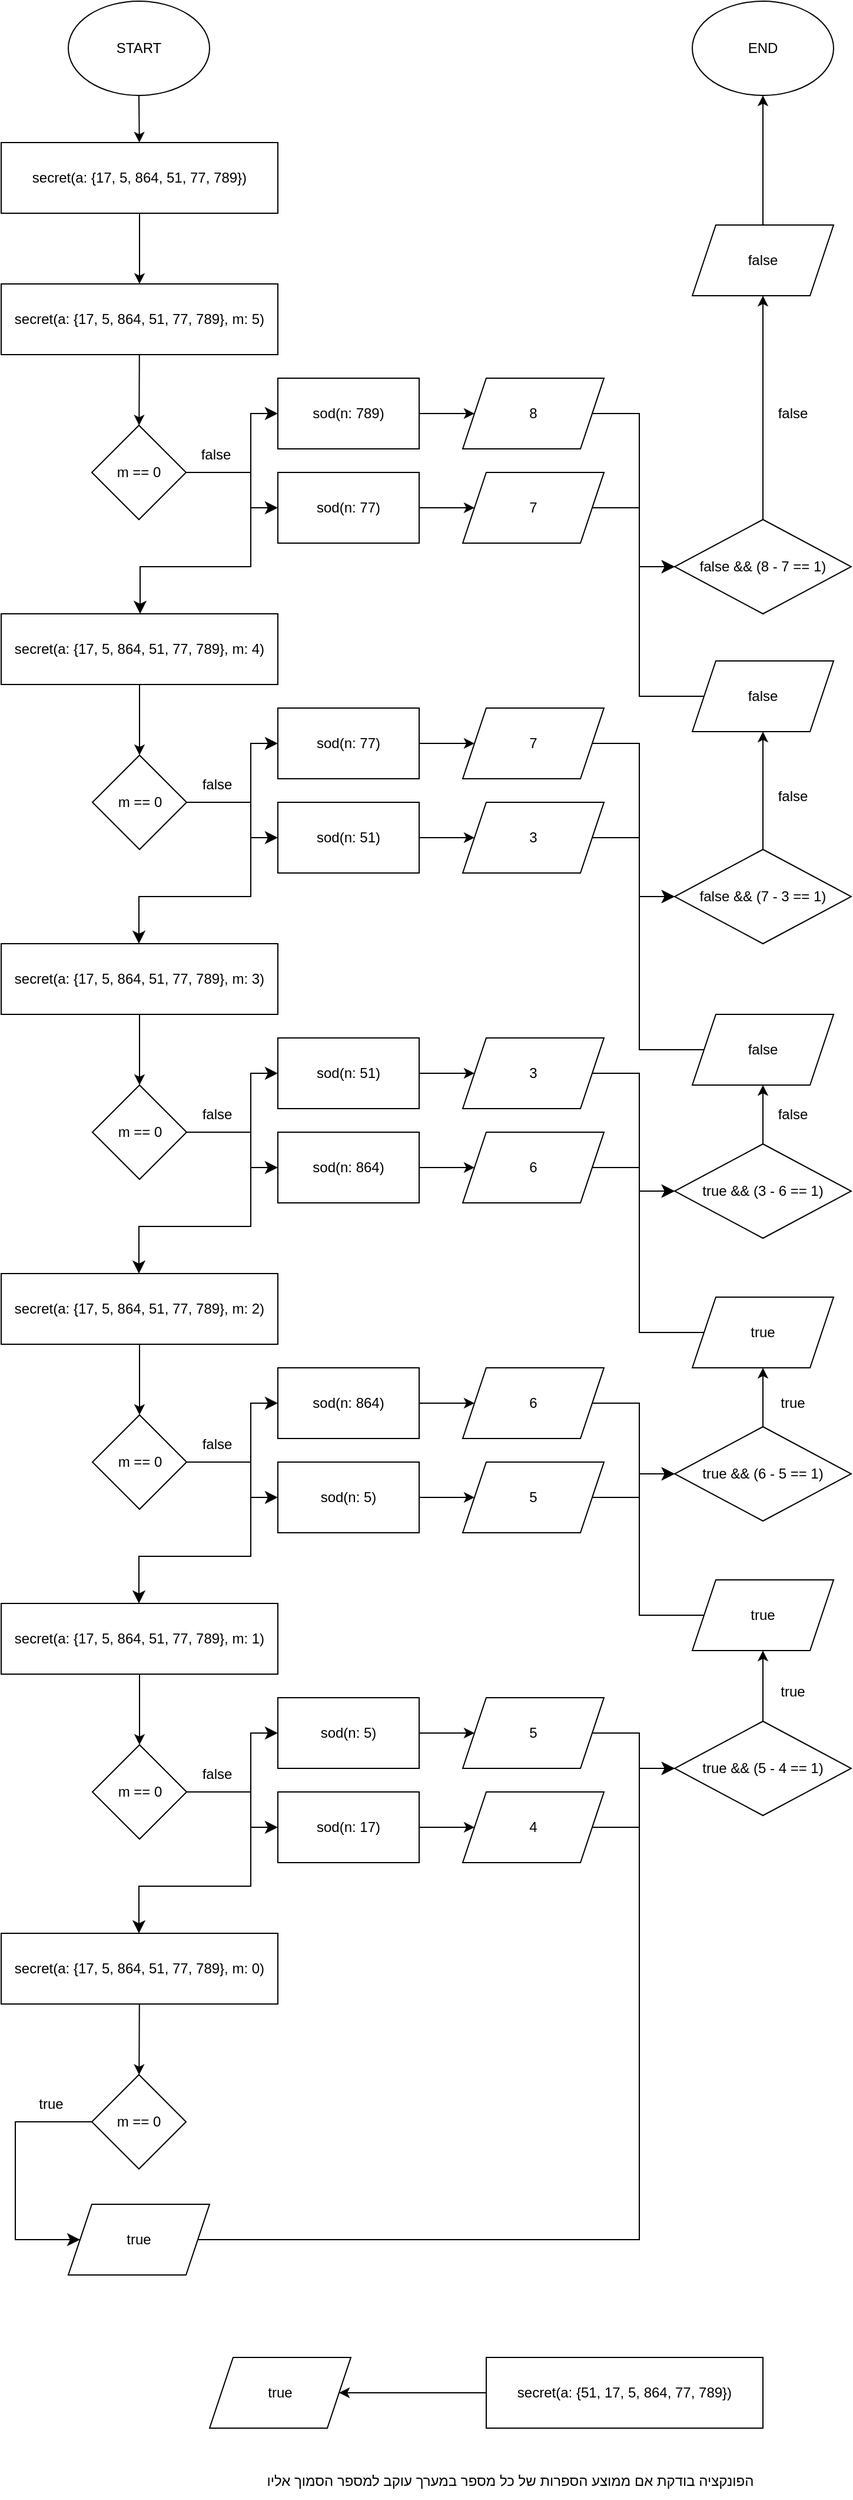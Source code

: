<mxfile>
    <diagram id="Z6ldYPp-Irapa0euUSAe" name="Page-1">
        <mxGraphModel dx="1107" dy="409" grid="1" gridSize="10" guides="1" tooltips="1" connect="1" arrows="1" fold="1" page="1" pageScale="1" pageWidth="850" pageHeight="1100" math="0" shadow="0">
            <root>
                <mxCell id="0"/>
                <mxCell id="1" parent="0"/>
                <mxCell id="4" style="edgeStyle=none;html=1;" edge="1" parent="1" source="2" target="3">
                    <mxGeometry relative="1" as="geometry"/>
                </mxCell>
                <mxCell id="2" value="START" style="ellipse;whiteSpace=wrap;html=1;" vertex="1" parent="1">
                    <mxGeometry x="135" y="40" width="120" height="80" as="geometry"/>
                </mxCell>
                <mxCell id="6" style="edgeStyle=none;html=1;" edge="1" parent="1" source="3" target="5">
                    <mxGeometry relative="1" as="geometry"/>
                </mxCell>
                <mxCell id="3" value="secret(a: {17, 5, 864, 51, 77, 789})" style="whiteSpace=wrap;html=1;" vertex="1" parent="1">
                    <mxGeometry x="78" y="160" width="235" height="60" as="geometry"/>
                </mxCell>
                <mxCell id="8" style="edgeStyle=none;html=1;" edge="1" parent="1" source="5" target="7">
                    <mxGeometry relative="1" as="geometry"/>
                </mxCell>
                <mxCell id="5" value="secret(a: {17, 5, 864, 51, 77, 789}, m: 5)" style="whiteSpace=wrap;html=1;" vertex="1" parent="1">
                    <mxGeometry x="78" y="280" width="235" height="60" as="geometry"/>
                </mxCell>
                <mxCell id="7" value="m == 0" style="rhombus;whiteSpace=wrap;html=1;" vertex="1" parent="1">
                    <mxGeometry x="155" y="400" width="80" height="80" as="geometry"/>
                </mxCell>
                <mxCell id="19" style="edgeStyle=none;html=1;" edge="1" parent="1" target="20">
                    <mxGeometry relative="1" as="geometry">
                        <mxPoint x="260" y="650" as="targetPoint"/>
                        <mxPoint x="433" y="470" as="sourcePoint"/>
                    </mxGeometry>
                </mxCell>
                <mxCell id="25" style="edgeStyle=none;html=1;" edge="1" parent="1" source="12" target="24">
                    <mxGeometry relative="1" as="geometry"/>
                </mxCell>
                <mxCell id="12" value="secret(a: {17, 5, 864, 51, 77, 789}, m: 4)" style="whiteSpace=wrap;html=1;" vertex="1" parent="1">
                    <mxGeometry x="78" y="560" width="235" height="60" as="geometry"/>
                </mxCell>
                <mxCell id="22" style="edgeStyle=none;html=1;" edge="1" parent="1" target="21">
                    <mxGeometry relative="1" as="geometry">
                        <mxPoint x="433" y="390" as="sourcePoint"/>
                    </mxGeometry>
                </mxCell>
                <mxCell id="15" value="" style="edgeStyle=segmentEdgeStyle;endArrow=classic;html=1;curved=0;rounded=0;endSize=8;startSize=8;sourcePerimeterSpacing=0;targetPerimeterSpacing=0;" edge="1" parent="1" source="7" target="12">
                    <mxGeometry width="100" relative="1" as="geometry">
                        <mxPoint x="140" y="530" as="sourcePoint"/>
                        <mxPoint x="240" y="570" as="targetPoint"/>
                        <Array as="points">
                            <mxPoint x="290" y="440"/>
                            <mxPoint x="290" y="520"/>
                            <mxPoint x="196" y="520"/>
                        </Array>
                    </mxGeometry>
                </mxCell>
                <mxCell id="16" value="" style="edgeStyle=segmentEdgeStyle;endArrow=classic;html=1;curved=0;rounded=0;endSize=8;startSize=8;sourcePerimeterSpacing=0;targetPerimeterSpacing=0;" edge="1" parent="1" source="7">
                    <mxGeometry width="100" relative="1" as="geometry">
                        <mxPoint x="195" y="480" as="sourcePoint"/>
                        <mxPoint x="313" y="470" as="targetPoint"/>
                        <Array as="points">
                            <mxPoint x="290" y="440"/>
                            <mxPoint x="290" y="470"/>
                        </Array>
                    </mxGeometry>
                </mxCell>
                <mxCell id="17" value="" style="edgeStyle=segmentEdgeStyle;endArrow=classic;html=1;curved=0;rounded=0;endSize=8;startSize=8;sourcePerimeterSpacing=0;targetPerimeterSpacing=0;" edge="1" parent="1" source="7">
                    <mxGeometry width="100" relative="1" as="geometry">
                        <mxPoint x="210" y="480" as="sourcePoint"/>
                        <mxPoint x="313" y="390" as="targetPoint"/>
                        <Array as="points">
                            <mxPoint x="290" y="440"/>
                            <mxPoint x="290" y="390"/>
                        </Array>
                    </mxGeometry>
                </mxCell>
                <mxCell id="18" value="false" style="text;html=1;align=center;verticalAlign=middle;resizable=0;points=[];autosize=1;strokeColor=none;fillColor=none;" vertex="1" parent="1">
                    <mxGeometry x="235" y="410" width="50" height="30" as="geometry"/>
                </mxCell>
                <mxCell id="20" value="7" style="shape=parallelogram;perimeter=parallelogramPerimeter;whiteSpace=wrap;html=1;fixedSize=1;" vertex="1" parent="1">
                    <mxGeometry x="470" y="440" width="120" height="60" as="geometry"/>
                </mxCell>
                <mxCell id="21" value="8" style="shape=parallelogram;perimeter=parallelogramPerimeter;whiteSpace=wrap;html=1;fixedSize=1;" vertex="1" parent="1">
                    <mxGeometry x="470" y="360" width="120" height="60" as="geometry"/>
                </mxCell>
                <mxCell id="24" value="m == 0" style="rhombus;whiteSpace=wrap;html=1;" vertex="1" parent="1">
                    <mxGeometry x="155.5" y="680" width="80" height="80" as="geometry"/>
                </mxCell>
                <mxCell id="26" value="false" style="text;html=1;align=center;verticalAlign=middle;resizable=0;points=[];autosize=1;strokeColor=none;fillColor=none;" vertex="1" parent="1">
                    <mxGeometry x="235.5" y="690" width="50" height="30" as="geometry"/>
                </mxCell>
                <mxCell id="27" value="" style="edgeStyle=segmentEdgeStyle;endArrow=classic;html=1;curved=0;rounded=0;endSize=8;startSize=8;sourcePerimeterSpacing=0;targetPerimeterSpacing=0;" edge="1" parent="1">
                    <mxGeometry width="100" relative="1" as="geometry">
                        <mxPoint x="235" y="720" as="sourcePoint"/>
                        <mxPoint x="313" y="670" as="targetPoint"/>
                        <Array as="points">
                            <mxPoint x="290" y="720"/>
                            <mxPoint x="290" y="670"/>
                        </Array>
                    </mxGeometry>
                </mxCell>
                <mxCell id="28" value="" style="edgeStyle=segmentEdgeStyle;endArrow=classic;html=1;curved=0;rounded=0;endSize=8;startSize=8;sourcePerimeterSpacing=0;targetPerimeterSpacing=0;" edge="1" parent="1">
                    <mxGeometry width="100" relative="1" as="geometry">
                        <mxPoint x="235" y="720" as="sourcePoint"/>
                        <mxPoint x="313" y="750" as="targetPoint"/>
                        <Array as="points">
                            <mxPoint x="290" y="720"/>
                            <mxPoint x="290" y="750"/>
                        </Array>
                    </mxGeometry>
                </mxCell>
                <mxCell id="32" style="edgeStyle=none;html=1;" edge="1" parent="1" source="29" target="31">
                    <mxGeometry relative="1" as="geometry">
                        <mxPoint x="600" y="670" as="targetPoint"/>
                    </mxGeometry>
                </mxCell>
                <mxCell id="29" value="sod(n: 77)" style="whiteSpace=wrap;html=1;" vertex="1" parent="1">
                    <mxGeometry x="313" y="640" width="120" height="60" as="geometry"/>
                </mxCell>
                <mxCell id="34" style="edgeStyle=none;html=1;" edge="1" parent="1" source="30" target="33">
                    <mxGeometry relative="1" as="geometry"/>
                </mxCell>
                <mxCell id="30" value="sod(n: 51)" style="whiteSpace=wrap;html=1;" vertex="1" parent="1">
                    <mxGeometry x="313" y="720" width="120" height="60" as="geometry"/>
                </mxCell>
                <mxCell id="31" value="7" style="shape=parallelogram;perimeter=parallelogramPerimeter;whiteSpace=wrap;html=1;fixedSize=1;" vertex="1" parent="1">
                    <mxGeometry x="470" y="640" width="120" height="60" as="geometry"/>
                </mxCell>
                <mxCell id="33" value="3" style="shape=parallelogram;perimeter=parallelogramPerimeter;whiteSpace=wrap;html=1;fixedSize=1;" vertex="1" parent="1">
                    <mxGeometry x="470" y="720" width="120" height="60" as="geometry"/>
                </mxCell>
                <mxCell id="64" style="edgeStyle=none;html=1;" edge="1" parent="1" source="35" target="52">
                    <mxGeometry relative="1" as="geometry"/>
                </mxCell>
                <mxCell id="35" value="secret(a: {17, 5, 864, 51, 77, 789}, m: 3)" style="whiteSpace=wrap;html=1;" vertex="1" parent="1">
                    <mxGeometry x="78" y="840" width="235" height="60" as="geometry"/>
                </mxCell>
                <mxCell id="36" value="" style="edgeStyle=segmentEdgeStyle;endArrow=classic;html=1;curved=0;rounded=0;endSize=8;startSize=8;sourcePerimeterSpacing=0;targetPerimeterSpacing=0;" edge="1" parent="1" source="24">
                    <mxGeometry width="100" relative="1" as="geometry">
                        <mxPoint x="234" y="720" as="sourcePoint"/>
                        <mxPoint x="195" y="840" as="targetPoint"/>
                        <Array as="points">
                            <mxPoint x="290" y="720"/>
                            <mxPoint x="290" y="800"/>
                            <mxPoint x="195" y="800"/>
                        </Array>
                    </mxGeometry>
                </mxCell>
                <mxCell id="52" value="m == 0" style="rhombus;whiteSpace=wrap;html=1;" vertex="1" parent="1">
                    <mxGeometry x="155.5" y="960" width="80" height="80" as="geometry"/>
                </mxCell>
                <mxCell id="53" value="false" style="text;html=1;align=center;verticalAlign=middle;resizable=0;points=[];autosize=1;strokeColor=none;fillColor=none;" vertex="1" parent="1">
                    <mxGeometry x="235.5" y="970" width="50" height="30" as="geometry"/>
                </mxCell>
                <mxCell id="54" value="" style="edgeStyle=segmentEdgeStyle;endArrow=classic;html=1;curved=0;rounded=0;endSize=8;startSize=8;sourcePerimeterSpacing=0;targetPerimeterSpacing=0;" edge="1" parent="1">
                    <mxGeometry width="100" relative="1" as="geometry">
                        <mxPoint x="235" y="1000" as="sourcePoint"/>
                        <mxPoint x="313" y="950" as="targetPoint"/>
                        <Array as="points">
                            <mxPoint x="290" y="1000"/>
                            <mxPoint x="290" y="950"/>
                        </Array>
                    </mxGeometry>
                </mxCell>
                <mxCell id="55" value="" style="edgeStyle=segmentEdgeStyle;endArrow=classic;html=1;curved=0;rounded=0;endSize=8;startSize=8;sourcePerimeterSpacing=0;targetPerimeterSpacing=0;" edge="1" parent="1">
                    <mxGeometry width="100" relative="1" as="geometry">
                        <mxPoint x="235" y="1000" as="sourcePoint"/>
                        <mxPoint x="313" y="1030" as="targetPoint"/>
                        <Array as="points">
                            <mxPoint x="290" y="1000"/>
                            <mxPoint x="290" y="1030"/>
                        </Array>
                    </mxGeometry>
                </mxCell>
                <mxCell id="56" style="edgeStyle=none;html=1;" edge="1" target="60" parent="1">
                    <mxGeometry relative="1" as="geometry">
                        <mxPoint x="600" y="950" as="targetPoint"/>
                        <mxPoint x="433" y="950" as="sourcePoint"/>
                    </mxGeometry>
                </mxCell>
                <mxCell id="58" style="edgeStyle=none;html=1;" edge="1" target="61" parent="1">
                    <mxGeometry relative="1" as="geometry">
                        <mxPoint x="433" y="1030" as="sourcePoint"/>
                    </mxGeometry>
                </mxCell>
                <mxCell id="60" value="3" style="shape=parallelogram;perimeter=parallelogramPerimeter;whiteSpace=wrap;html=1;fixedSize=1;" vertex="1" parent="1">
                    <mxGeometry x="470" y="920" width="120" height="60" as="geometry"/>
                </mxCell>
                <mxCell id="61" value="6" style="shape=parallelogram;perimeter=parallelogramPerimeter;whiteSpace=wrap;html=1;fixedSize=1;" vertex="1" parent="1">
                    <mxGeometry x="470" y="1000" width="120" height="60" as="geometry"/>
                </mxCell>
                <mxCell id="78" style="edgeStyle=none;html=1;" edge="1" parent="1" source="62" target="66">
                    <mxGeometry relative="1" as="geometry"/>
                </mxCell>
                <mxCell id="62" value="secret(a: {17, 5, 864, 51, 77, 789}, m: 2)" style="whiteSpace=wrap;html=1;" vertex="1" parent="1">
                    <mxGeometry x="78" y="1120" width="235" height="60" as="geometry"/>
                </mxCell>
                <mxCell id="63" value="" style="edgeStyle=segmentEdgeStyle;endArrow=classic;html=1;curved=0;rounded=0;endSize=8;startSize=8;sourcePerimeterSpacing=0;targetPerimeterSpacing=0;" edge="1" source="52" parent="1">
                    <mxGeometry width="100" relative="1" as="geometry">
                        <mxPoint x="234" y="1000" as="sourcePoint"/>
                        <mxPoint x="195" y="1120" as="targetPoint"/>
                        <Array as="points">
                            <mxPoint x="290" y="1000"/>
                            <mxPoint x="290" y="1080"/>
                            <mxPoint x="195" y="1080"/>
                        </Array>
                    </mxGeometry>
                </mxCell>
                <mxCell id="66" value="m == 0" style="rhombus;whiteSpace=wrap;html=1;" vertex="1" parent="1">
                    <mxGeometry x="155.5" y="1240" width="80" height="80" as="geometry"/>
                </mxCell>
                <mxCell id="67" value="false" style="text;html=1;align=center;verticalAlign=middle;resizable=0;points=[];autosize=1;strokeColor=none;fillColor=none;" vertex="1" parent="1">
                    <mxGeometry x="235.5" y="1250" width="50" height="30" as="geometry"/>
                </mxCell>
                <mxCell id="68" value="" style="edgeStyle=segmentEdgeStyle;endArrow=classic;html=1;curved=0;rounded=0;endSize=8;startSize=8;sourcePerimeterSpacing=0;targetPerimeterSpacing=0;" edge="1" parent="1">
                    <mxGeometry width="100" relative="1" as="geometry">
                        <mxPoint x="235" y="1280" as="sourcePoint"/>
                        <mxPoint x="313" y="1230" as="targetPoint"/>
                        <Array as="points">
                            <mxPoint x="290" y="1280"/>
                            <mxPoint x="290" y="1230"/>
                        </Array>
                    </mxGeometry>
                </mxCell>
                <mxCell id="69" value="" style="edgeStyle=segmentEdgeStyle;endArrow=classic;html=1;curved=0;rounded=0;endSize=8;startSize=8;sourcePerimeterSpacing=0;targetPerimeterSpacing=0;" edge="1" parent="1">
                    <mxGeometry width="100" relative="1" as="geometry">
                        <mxPoint x="235" y="1280" as="sourcePoint"/>
                        <mxPoint x="313" y="1310" as="targetPoint"/>
                        <Array as="points">
                            <mxPoint x="290" y="1280"/>
                            <mxPoint x="290" y="1310"/>
                        </Array>
                    </mxGeometry>
                </mxCell>
                <mxCell id="70" style="edgeStyle=none;html=1;" edge="1" source="71" target="74" parent="1">
                    <mxGeometry relative="1" as="geometry">
                        <mxPoint x="600" y="1230" as="targetPoint"/>
                    </mxGeometry>
                </mxCell>
                <mxCell id="71" value="sod(n: 864)" style="whiteSpace=wrap;html=1;" vertex="1" parent="1">
                    <mxGeometry x="313" y="1200" width="120" height="60" as="geometry"/>
                </mxCell>
                <mxCell id="72" style="edgeStyle=none;html=1;" edge="1" source="73" target="75" parent="1">
                    <mxGeometry relative="1" as="geometry"/>
                </mxCell>
                <mxCell id="73" value="sod(n: 5)" style="whiteSpace=wrap;html=1;" vertex="1" parent="1">
                    <mxGeometry x="313" y="1280" width="120" height="60" as="geometry"/>
                </mxCell>
                <mxCell id="74" value="6" style="shape=parallelogram;perimeter=parallelogramPerimeter;whiteSpace=wrap;html=1;fixedSize=1;" vertex="1" parent="1">
                    <mxGeometry x="470" y="1200" width="120" height="60" as="geometry"/>
                </mxCell>
                <mxCell id="75" value="5" style="shape=parallelogram;perimeter=parallelogramPerimeter;whiteSpace=wrap;html=1;fixedSize=1;" vertex="1" parent="1">
                    <mxGeometry x="470" y="1280" width="120" height="60" as="geometry"/>
                </mxCell>
                <mxCell id="91" style="edgeStyle=none;html=1;" edge="1" parent="1" source="76" target="79">
                    <mxGeometry relative="1" as="geometry"/>
                </mxCell>
                <mxCell id="76" value="secret(a: {17, 5, 864, 51, 77, 789}, m: 1)" style="whiteSpace=wrap;html=1;" vertex="1" parent="1">
                    <mxGeometry x="78" y="1400" width="235" height="60" as="geometry"/>
                </mxCell>
                <mxCell id="77" value="" style="edgeStyle=segmentEdgeStyle;endArrow=classic;html=1;curved=0;rounded=0;endSize=8;startSize=8;sourcePerimeterSpacing=0;targetPerimeterSpacing=0;" edge="1" source="66" parent="1">
                    <mxGeometry width="100" relative="1" as="geometry">
                        <mxPoint x="234" y="1280" as="sourcePoint"/>
                        <mxPoint x="195" y="1400" as="targetPoint"/>
                        <Array as="points">
                            <mxPoint x="290" y="1280"/>
                            <mxPoint x="290" y="1360"/>
                            <mxPoint x="195" y="1360"/>
                        </Array>
                    </mxGeometry>
                </mxCell>
                <mxCell id="79" value="m == 0" style="rhombus;whiteSpace=wrap;html=1;" vertex="1" parent="1">
                    <mxGeometry x="155.5" y="1520" width="80" height="80" as="geometry"/>
                </mxCell>
                <mxCell id="80" value="false" style="text;html=1;align=center;verticalAlign=middle;resizable=0;points=[];autosize=1;strokeColor=none;fillColor=none;" vertex="1" parent="1">
                    <mxGeometry x="235.5" y="1530" width="50" height="30" as="geometry"/>
                </mxCell>
                <mxCell id="81" value="" style="edgeStyle=segmentEdgeStyle;endArrow=classic;html=1;curved=0;rounded=0;endSize=8;startSize=8;sourcePerimeterSpacing=0;targetPerimeterSpacing=0;" edge="1" parent="1">
                    <mxGeometry width="100" relative="1" as="geometry">
                        <mxPoint x="235" y="1560" as="sourcePoint"/>
                        <mxPoint x="313" y="1510" as="targetPoint"/>
                        <Array as="points">
                            <mxPoint x="290" y="1560"/>
                            <mxPoint x="290" y="1510"/>
                        </Array>
                    </mxGeometry>
                </mxCell>
                <mxCell id="82" value="" style="edgeStyle=segmentEdgeStyle;endArrow=classic;html=1;curved=0;rounded=0;endSize=8;startSize=8;sourcePerimeterSpacing=0;targetPerimeterSpacing=0;" edge="1" parent="1">
                    <mxGeometry width="100" relative="1" as="geometry">
                        <mxPoint x="235" y="1560" as="sourcePoint"/>
                        <mxPoint x="313" y="1590" as="targetPoint"/>
                        <Array as="points">
                            <mxPoint x="290" y="1560"/>
                            <mxPoint x="290" y="1590"/>
                        </Array>
                    </mxGeometry>
                </mxCell>
                <mxCell id="83" style="edgeStyle=none;html=1;" edge="1" source="96" target="87" parent="1">
                    <mxGeometry relative="1" as="geometry">
                        <mxPoint x="600" y="1510" as="targetPoint"/>
                        <mxPoint x="431.875" y="1560" as="sourcePoint"/>
                    </mxGeometry>
                </mxCell>
                <mxCell id="85" style="edgeStyle=none;html=1;" edge="1" target="88" parent="1">
                    <mxGeometry relative="1" as="geometry">
                        <mxPoint x="433" y="1590" as="sourcePoint"/>
                    </mxGeometry>
                </mxCell>
                <mxCell id="87" value="5" style="shape=parallelogram;perimeter=parallelogramPerimeter;whiteSpace=wrap;html=1;fixedSize=1;" vertex="1" parent="1">
                    <mxGeometry x="470" y="1480" width="120" height="60" as="geometry"/>
                </mxCell>
                <mxCell id="88" value="4" style="shape=parallelogram;perimeter=parallelogramPerimeter;whiteSpace=wrap;html=1;fixedSize=1;" vertex="1" parent="1">
                    <mxGeometry x="470" y="1560" width="120" height="60" as="geometry"/>
                </mxCell>
                <mxCell id="99" style="edgeStyle=none;html=1;" edge="1" parent="1" source="89" target="98">
                    <mxGeometry relative="1" as="geometry"/>
                </mxCell>
                <mxCell id="89" value="secret(a: {17, 5, 864, 51, 77, 789}, m: 0)" style="whiteSpace=wrap;html=1;" vertex="1" parent="1">
                    <mxGeometry x="78" y="1680" width="235" height="60" as="geometry"/>
                </mxCell>
                <mxCell id="90" value="" style="edgeStyle=segmentEdgeStyle;endArrow=classic;html=1;curved=0;rounded=0;endSize=8;startSize=8;sourcePerimeterSpacing=0;targetPerimeterSpacing=0;" edge="1" source="79" parent="1">
                    <mxGeometry width="100" relative="1" as="geometry">
                        <mxPoint x="234" y="1560" as="sourcePoint"/>
                        <mxPoint x="195" y="1680" as="targetPoint"/>
                        <Array as="points">
                            <mxPoint x="290" y="1560"/>
                            <mxPoint x="290" y="1640"/>
                            <mxPoint x="195" y="1640"/>
                        </Array>
                    </mxGeometry>
                </mxCell>
                <mxCell id="92" value="sod(n: 77)" style="whiteSpace=wrap;html=1;" vertex="1" parent="1">
                    <mxGeometry x="313" y="440" width="120" height="60" as="geometry"/>
                </mxCell>
                <mxCell id="93" value="sod(n: 789)" style="whiteSpace=wrap;html=1;" vertex="1" parent="1">
                    <mxGeometry x="313" y="360" width="120" height="60" as="geometry"/>
                </mxCell>
                <mxCell id="94" value="sod(n: 51)" style="whiteSpace=wrap;html=1;" vertex="1" parent="1">
                    <mxGeometry x="313" y="920" width="120" height="60" as="geometry"/>
                </mxCell>
                <mxCell id="95" value="sod(n: 864)" style="whiteSpace=wrap;html=1;" vertex="1" parent="1">
                    <mxGeometry x="313" y="1000" width="120" height="60" as="geometry"/>
                </mxCell>
                <mxCell id="96" value="sod(n: 5)" style="whiteSpace=wrap;html=1;" vertex="1" parent="1">
                    <mxGeometry x="313" y="1480" width="120" height="60" as="geometry"/>
                </mxCell>
                <mxCell id="97" value="sod(n: 17)" style="whiteSpace=wrap;html=1;" vertex="1" parent="1">
                    <mxGeometry x="313" y="1560" width="120" height="60" as="geometry"/>
                </mxCell>
                <mxCell id="98" value="m == 0" style="rhombus;whiteSpace=wrap;html=1;" vertex="1" parent="1">
                    <mxGeometry x="155" y="1800" width="80" height="80" as="geometry"/>
                </mxCell>
                <mxCell id="101" value="true" style="shape=parallelogram;perimeter=parallelogramPerimeter;whiteSpace=wrap;html=1;fixedSize=1;" vertex="1" parent="1">
                    <mxGeometry x="135" y="1910" width="120" height="60" as="geometry"/>
                </mxCell>
                <mxCell id="102" value="" style="edgeStyle=segmentEdgeStyle;endArrow=classic;html=1;curved=0;rounded=0;endSize=8;startSize=8;sourcePerimeterSpacing=0;targetPerimeterSpacing=0;" edge="1" parent="1" source="98" target="101">
                    <mxGeometry width="100" relative="1" as="geometry">
                        <mxPoint x="30" y="1850" as="sourcePoint"/>
                        <mxPoint x="130" y="1890" as="targetPoint"/>
                        <Array as="points">
                            <mxPoint x="90" y="1840"/>
                        </Array>
                    </mxGeometry>
                </mxCell>
                <mxCell id="103" value="true" style="text;html=1;align=center;verticalAlign=middle;resizable=0;points=[];autosize=1;strokeColor=none;fillColor=none;" vertex="1" parent="1">
                    <mxGeometry x="100" y="1810" width="40" height="30" as="geometry"/>
                </mxCell>
                <mxCell id="110" style="edgeStyle=none;html=1;" edge="1" parent="1" source="105">
                    <mxGeometry relative="1" as="geometry">
                        <mxPoint x="725" y="1440" as="targetPoint"/>
                    </mxGeometry>
                </mxCell>
                <mxCell id="105" value="true &amp;amp;&amp;amp; (5 - 4 == 1)" style="rhombus;whiteSpace=wrap;html=1;" vertex="1" parent="1">
                    <mxGeometry x="650" y="1500" width="150" height="80" as="geometry"/>
                </mxCell>
                <mxCell id="106" value="" style="edgeStyle=segmentEdgeStyle;endArrow=classic;html=1;curved=0;rounded=0;endSize=8;startSize=8;sourcePerimeterSpacing=0;targetPerimeterSpacing=0;" edge="1" parent="1" source="101" target="105">
                    <mxGeometry width="100" relative="1" as="geometry">
                        <mxPoint x="600" y="1800" as="sourcePoint"/>
                        <mxPoint x="700" y="1840" as="targetPoint"/>
                        <Array as="points">
                            <mxPoint x="620" y="1940"/>
                            <mxPoint x="620" y="1540"/>
                        </Array>
                    </mxGeometry>
                </mxCell>
                <mxCell id="107" value="" style="edgeStyle=segmentEdgeStyle;endArrow=classic;html=1;curved=0;rounded=0;endSize=8;startSize=8;sourcePerimeterSpacing=0;targetPerimeterSpacing=0;" edge="1" parent="1" source="87" target="105">
                    <mxGeometry width="100" relative="1" as="geometry">
                        <mxPoint x="580" y="1450" as="sourcePoint"/>
                        <mxPoint x="680" y="1490" as="targetPoint"/>
                        <Array as="points">
                            <mxPoint x="620" y="1510"/>
                            <mxPoint x="620" y="1540"/>
                        </Array>
                    </mxGeometry>
                </mxCell>
                <mxCell id="108" value="" style="edgeStyle=segmentEdgeStyle;endArrow=classic;html=1;curved=0;rounded=0;endSize=8;startSize=8;sourcePerimeterSpacing=0;targetPerimeterSpacing=0;" edge="1" parent="1" source="88" target="105">
                    <mxGeometry width="100" relative="1" as="geometry">
                        <mxPoint x="540" y="1590" as="sourcePoint"/>
                        <mxPoint x="640" y="1630" as="targetPoint"/>
                        <Array as="points">
                            <mxPoint x="620" y="1590"/>
                            <mxPoint x="620" y="1540"/>
                        </Array>
                    </mxGeometry>
                </mxCell>
                <mxCell id="111" value="true" style="shape=parallelogram;perimeter=parallelogramPerimeter;whiteSpace=wrap;html=1;fixedSize=1;" vertex="1" parent="1">
                    <mxGeometry x="665" y="1380" width="120" height="60" as="geometry"/>
                </mxCell>
                <mxCell id="117" style="edgeStyle=none;html=1;" edge="1" parent="1" source="112" target="116">
                    <mxGeometry relative="1" as="geometry"/>
                </mxCell>
                <mxCell id="112" value="true &amp;amp;&amp;amp; (6 - 5 == 1)" style="rhombus;whiteSpace=wrap;html=1;" vertex="1" parent="1">
                    <mxGeometry x="650" y="1250" width="150" height="80" as="geometry"/>
                </mxCell>
                <mxCell id="113" value="" style="edgeStyle=segmentEdgeStyle;endArrow=classic;html=1;curved=0;rounded=0;endSize=8;startSize=8;sourcePerimeterSpacing=0;targetPerimeterSpacing=0;" edge="1" parent="1" source="74" target="112">
                    <mxGeometry width="100" relative="1" as="geometry">
                        <mxPoint x="580" y="1240" as="sourcePoint"/>
                        <mxPoint x="650" y="1270" as="targetPoint"/>
                        <Array as="points">
                            <mxPoint x="620" y="1230"/>
                            <mxPoint x="620" y="1290"/>
                        </Array>
                    </mxGeometry>
                </mxCell>
                <mxCell id="114" value="" style="edgeStyle=segmentEdgeStyle;endArrow=classic;html=1;curved=0;rounded=0;endSize=8;startSize=8;sourcePerimeterSpacing=0;targetPerimeterSpacing=0;" edge="1" parent="1" source="111" target="112">
                    <mxGeometry width="100" relative="1" as="geometry">
                        <mxPoint x="680" y="1420" as="sourcePoint"/>
                        <mxPoint x="780" y="1460" as="targetPoint"/>
                        <Array as="points">
                            <mxPoint x="620" y="1410"/>
                            <mxPoint x="620" y="1290"/>
                        </Array>
                    </mxGeometry>
                </mxCell>
                <mxCell id="115" value="" style="edgeStyle=segmentEdgeStyle;endArrow=classic;html=1;curved=0;rounded=0;endSize=8;startSize=8;sourcePerimeterSpacing=0;targetPerimeterSpacing=0;" edge="1" parent="1" source="75" target="112">
                    <mxGeometry width="100" relative="1" as="geometry">
                        <mxPoint x="590" y="1240" as="sourcePoint"/>
                        <mxPoint x="660" y="1275" as="targetPoint"/>
                        <Array as="points">
                            <mxPoint x="620" y="1310"/>
                            <mxPoint x="620" y="1290"/>
                        </Array>
                    </mxGeometry>
                </mxCell>
                <mxCell id="116" value="true" style="shape=parallelogram;perimeter=parallelogramPerimeter;whiteSpace=wrap;html=1;fixedSize=1;" vertex="1" parent="1">
                    <mxGeometry x="665" y="1140" width="120" height="60" as="geometry"/>
                </mxCell>
                <mxCell id="118" value="true" style="text;html=1;align=center;verticalAlign=middle;resizable=0;points=[];autosize=1;strokeColor=none;fillColor=none;" vertex="1" parent="1">
                    <mxGeometry x="730" y="1460" width="40" height="30" as="geometry"/>
                </mxCell>
                <mxCell id="119" value="true" style="text;html=1;align=center;verticalAlign=middle;resizable=0;points=[];autosize=1;strokeColor=none;fillColor=none;" vertex="1" parent="1">
                    <mxGeometry x="730" y="1215" width="40" height="30" as="geometry"/>
                </mxCell>
                <mxCell id="124" style="edgeStyle=none;html=1;" edge="1" parent="1" source="120">
                    <mxGeometry relative="1" as="geometry">
                        <mxPoint x="725" y="960" as="targetPoint"/>
                    </mxGeometry>
                </mxCell>
                <mxCell id="120" value="true &amp;amp;&amp;amp; (3 - 6 == 1)" style="rhombus;whiteSpace=wrap;html=1;" vertex="1" parent="1">
                    <mxGeometry x="650" y="1010" width="150" height="80" as="geometry"/>
                </mxCell>
                <mxCell id="121" value="" style="edgeStyle=segmentEdgeStyle;endArrow=classic;html=1;curved=0;rounded=0;endSize=8;startSize=8;sourcePerimeterSpacing=0;targetPerimeterSpacing=0;" edge="1" parent="1">
                    <mxGeometry width="100" relative="1" as="geometry">
                        <mxPoint x="675" y="1170" as="sourcePoint"/>
                        <mxPoint x="650" y="1050" as="targetPoint"/>
                        <Array as="points">
                            <mxPoint x="620" y="1170"/>
                            <mxPoint x="620" y="1050"/>
                        </Array>
                    </mxGeometry>
                </mxCell>
                <mxCell id="122" value="" style="edgeStyle=segmentEdgeStyle;endArrow=classic;html=1;curved=0;rounded=0;endSize=8;startSize=8;sourcePerimeterSpacing=0;targetPerimeterSpacing=0;" edge="1" parent="1" source="61" target="120">
                    <mxGeometry width="100" relative="1" as="geometry">
                        <mxPoint x="610" y="1020" as="sourcePoint"/>
                        <mxPoint x="650" y="1030" as="targetPoint"/>
                        <Array as="points">
                            <mxPoint x="620" y="1030"/>
                            <mxPoint x="620" y="1050"/>
                        </Array>
                    </mxGeometry>
                </mxCell>
                <mxCell id="123" value="" style="edgeStyle=segmentEdgeStyle;endArrow=classic;html=1;curved=0;rounded=0;endSize=8;startSize=8;sourcePerimeterSpacing=0;targetPerimeterSpacing=0;" edge="1" parent="1" target="120">
                    <mxGeometry width="100" relative="1" as="geometry">
                        <mxPoint x="580" y="950" as="sourcePoint"/>
                        <mxPoint x="650" y="970" as="targetPoint"/>
                        <Array as="points">
                            <mxPoint x="620" y="950"/>
                            <mxPoint x="620" y="1050"/>
                        </Array>
                    </mxGeometry>
                </mxCell>
                <mxCell id="125" value="false" style="shape=parallelogram;perimeter=parallelogramPerimeter;whiteSpace=wrap;html=1;fixedSize=1;" vertex="1" parent="1">
                    <mxGeometry x="665" y="900" width="120" height="60" as="geometry"/>
                </mxCell>
                <mxCell id="126" value="false" style="text;html=1;align=center;verticalAlign=middle;resizable=0;points=[];autosize=1;strokeColor=none;fillColor=none;" vertex="1" parent="1">
                    <mxGeometry x="725" y="970" width="50" height="30" as="geometry"/>
                </mxCell>
                <mxCell id="133" style="edgeStyle=none;html=1;" edge="1" parent="1" source="127" target="132">
                    <mxGeometry relative="1" as="geometry"/>
                </mxCell>
                <mxCell id="127" value="false &amp;amp;&amp;amp; (7 - 3 == 1)" style="rhombus;whiteSpace=wrap;html=1;" vertex="1" parent="1">
                    <mxGeometry x="650" y="760" width="150" height="80" as="geometry"/>
                </mxCell>
                <mxCell id="129" value="" style="edgeStyle=segmentEdgeStyle;endArrow=classic;html=1;curved=0;rounded=0;endSize=8;startSize=8;sourcePerimeterSpacing=0;targetPerimeterSpacing=0;" edge="1" parent="1" source="31" target="127">
                    <mxGeometry width="100" relative="1" as="geometry">
                        <mxPoint x="640" y="870" as="sourcePoint"/>
                        <mxPoint x="740" y="910" as="targetPoint"/>
                        <Array as="points">
                            <mxPoint x="620" y="670"/>
                            <mxPoint x="620" y="800"/>
                        </Array>
                    </mxGeometry>
                </mxCell>
                <mxCell id="130" value="" style="edgeStyle=segmentEdgeStyle;endArrow=classic;html=1;curved=0;rounded=0;endSize=8;startSize=8;sourcePerimeterSpacing=0;targetPerimeterSpacing=0;" edge="1" parent="1" source="33" target="127">
                    <mxGeometry width="100" relative="1" as="geometry">
                        <mxPoint x="570" y="860" as="sourcePoint"/>
                        <mxPoint x="670" y="900" as="targetPoint"/>
                        <Array as="points">
                            <mxPoint x="620" y="750"/>
                            <mxPoint x="620" y="800"/>
                        </Array>
                    </mxGeometry>
                </mxCell>
                <mxCell id="131" value="" style="edgeStyle=segmentEdgeStyle;endArrow=classic;html=1;curved=0;rounded=0;endSize=8;startSize=8;sourcePerimeterSpacing=0;targetPerimeterSpacing=0;" edge="1" parent="1" source="125" target="127">
                    <mxGeometry width="100" relative="1" as="geometry">
                        <mxPoint x="660" y="910" as="sourcePoint"/>
                        <mxPoint x="760" y="950" as="targetPoint"/>
                        <Array as="points">
                            <mxPoint x="620" y="930"/>
                            <mxPoint x="620" y="800"/>
                        </Array>
                    </mxGeometry>
                </mxCell>
                <mxCell id="132" value="false" style="shape=parallelogram;perimeter=parallelogramPerimeter;whiteSpace=wrap;html=1;fixedSize=1;" vertex="1" parent="1">
                    <mxGeometry x="665" y="600" width="120" height="60" as="geometry"/>
                </mxCell>
                <mxCell id="134" value="false" style="text;html=1;align=center;verticalAlign=middle;resizable=0;points=[];autosize=1;strokeColor=none;fillColor=none;" vertex="1" parent="1">
                    <mxGeometry x="725" y="700" width="50" height="30" as="geometry"/>
                </mxCell>
                <mxCell id="143" style="edgeStyle=none;html=1;" edge="1" parent="1" source="135" target="141">
                    <mxGeometry relative="1" as="geometry"/>
                </mxCell>
                <mxCell id="135" value="false &amp;amp;&amp;amp; (8 - 7 == 1)" style="rhombus;whiteSpace=wrap;html=1;" vertex="1" parent="1">
                    <mxGeometry x="650" y="480" width="150" height="80" as="geometry"/>
                </mxCell>
                <mxCell id="136" value="" style="edgeStyle=segmentEdgeStyle;endArrow=classic;html=1;curved=0;rounded=0;endSize=8;startSize=8;sourcePerimeterSpacing=0;targetPerimeterSpacing=0;" edge="1" parent="1" source="21" target="135">
                    <mxGeometry width="100" relative="1" as="geometry">
                        <mxPoint x="600" y="470" as="sourcePoint"/>
                        <mxPoint x="700" y="510" as="targetPoint"/>
                        <Array as="points">
                            <mxPoint x="620" y="390"/>
                            <mxPoint x="620" y="520"/>
                        </Array>
                    </mxGeometry>
                </mxCell>
                <mxCell id="137" value="" style="edgeStyle=segmentEdgeStyle;endArrow=classic;html=1;curved=0;rounded=0;endSize=8;startSize=8;sourcePerimeterSpacing=0;targetPerimeterSpacing=0;" edge="1" parent="1" source="20" target="135">
                    <mxGeometry width="100" relative="1" as="geometry">
                        <mxPoint x="530" y="530" as="sourcePoint"/>
                        <mxPoint x="640" y="510" as="targetPoint"/>
                        <Array as="points">
                            <mxPoint x="620" y="470"/>
                            <mxPoint x="620" y="520"/>
                        </Array>
                    </mxGeometry>
                </mxCell>
                <mxCell id="138" value="" style="edgeStyle=segmentEdgeStyle;endArrow=classic;html=1;curved=0;rounded=0;endSize=8;startSize=8;sourcePerimeterSpacing=0;targetPerimeterSpacing=0;" edge="1" parent="1" source="132" target="135">
                    <mxGeometry width="100" relative="1" as="geometry">
                        <mxPoint x="600" y="610" as="sourcePoint"/>
                        <mxPoint x="700" y="650" as="targetPoint"/>
                        <Array as="points">
                            <mxPoint x="620" y="630"/>
                            <mxPoint x="620" y="520"/>
                        </Array>
                    </mxGeometry>
                </mxCell>
                <mxCell id="145" style="edgeStyle=none;html=1;" edge="1" parent="1" source="141" target="144">
                    <mxGeometry relative="1" as="geometry"/>
                </mxCell>
                <mxCell id="141" value="false" style="shape=parallelogram;perimeter=parallelogramPerimeter;whiteSpace=wrap;html=1;fixedSize=1;" vertex="1" parent="1">
                    <mxGeometry x="665" y="230" width="120" height="60" as="geometry"/>
                </mxCell>
                <mxCell id="142" value="false" style="text;html=1;align=center;verticalAlign=middle;resizable=0;points=[];autosize=1;strokeColor=none;fillColor=none;" vertex="1" parent="1">
                    <mxGeometry x="725" y="375" width="50" height="30" as="geometry"/>
                </mxCell>
                <mxCell id="144" value="END" style="ellipse;whiteSpace=wrap;html=1;" vertex="1" parent="1">
                    <mxGeometry x="665" y="40" width="120" height="80" as="geometry"/>
                </mxCell>
                <mxCell id="150" style="edgeStyle=none;html=1;" edge="1" parent="1" source="149" target="151">
                    <mxGeometry relative="1" as="geometry">
                        <mxPoint x="370" y="2070" as="targetPoint"/>
                    </mxGeometry>
                </mxCell>
                <mxCell id="149" value="secret(a: {51, 17, 5, 864, 77, 789})" style="whiteSpace=wrap;html=1;" vertex="1" parent="1">
                    <mxGeometry x="490" y="2040" width="235" height="60" as="geometry"/>
                </mxCell>
                <mxCell id="151" value="true" style="shape=parallelogram;perimeter=parallelogramPerimeter;whiteSpace=wrap;html=1;fixedSize=1;" vertex="1" parent="1">
                    <mxGeometry x="255" y="2040" width="120" height="60" as="geometry"/>
                </mxCell>
                <mxCell id="152" value="הפונקציה בודקת אם ממוצע הספרות של כל מספר במערך עוקב למספר הסמוך אליו" style="text;html=1;align=center;verticalAlign=middle;resizable=0;points=[];autosize=1;strokeColor=none;fillColor=none;" vertex="1" parent="1">
                    <mxGeometry x="285" y="2130" width="450" height="30" as="geometry"/>
                </mxCell>
            </root>
        </mxGraphModel>
    </diagram>
</mxfile>